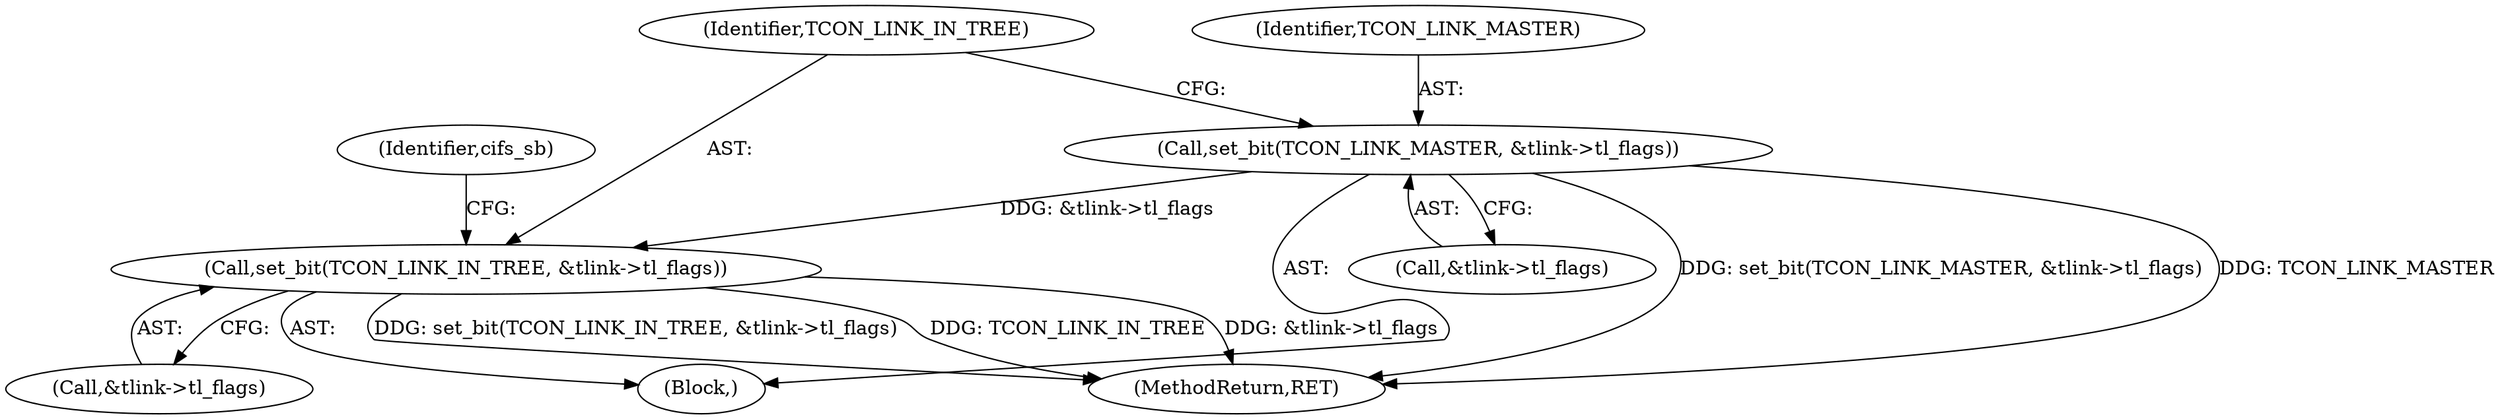 digraph "0_linux_70945643722ffeac779d2529a348f99567fa5c33@pointer" {
"1000696" [label="(Call,set_bit(TCON_LINK_MASTER, &tlink->tl_flags))"];
"1000702" [label="(Call,set_bit(TCON_LINK_IN_TREE, &tlink->tl_flags))"];
"1000703" [label="(Identifier,TCON_LINK_IN_TREE)"];
"1000697" [label="(Identifier,TCON_LINK_MASTER)"];
"1000704" [label="(Call,&tlink->tl_flags)"];
"1000702" [label="(Call,set_bit(TCON_LINK_IN_TREE, &tlink->tl_flags))"];
"1000710" [label="(Identifier,cifs_sb)"];
"1000698" [label="(Call,&tlink->tl_flags)"];
"1000129" [label="(Block,)"];
"1000767" [label="(MethodReturn,RET)"];
"1000696" [label="(Call,set_bit(TCON_LINK_MASTER, &tlink->tl_flags))"];
"1000696" -> "1000129"  [label="AST: "];
"1000696" -> "1000698"  [label="CFG: "];
"1000697" -> "1000696"  [label="AST: "];
"1000698" -> "1000696"  [label="AST: "];
"1000703" -> "1000696"  [label="CFG: "];
"1000696" -> "1000767"  [label="DDG: set_bit(TCON_LINK_MASTER, &tlink->tl_flags)"];
"1000696" -> "1000767"  [label="DDG: TCON_LINK_MASTER"];
"1000696" -> "1000702"  [label="DDG: &tlink->tl_flags"];
"1000702" -> "1000129"  [label="AST: "];
"1000702" -> "1000704"  [label="CFG: "];
"1000703" -> "1000702"  [label="AST: "];
"1000704" -> "1000702"  [label="AST: "];
"1000710" -> "1000702"  [label="CFG: "];
"1000702" -> "1000767"  [label="DDG: set_bit(TCON_LINK_IN_TREE, &tlink->tl_flags)"];
"1000702" -> "1000767"  [label="DDG: TCON_LINK_IN_TREE"];
"1000702" -> "1000767"  [label="DDG: &tlink->tl_flags"];
}
